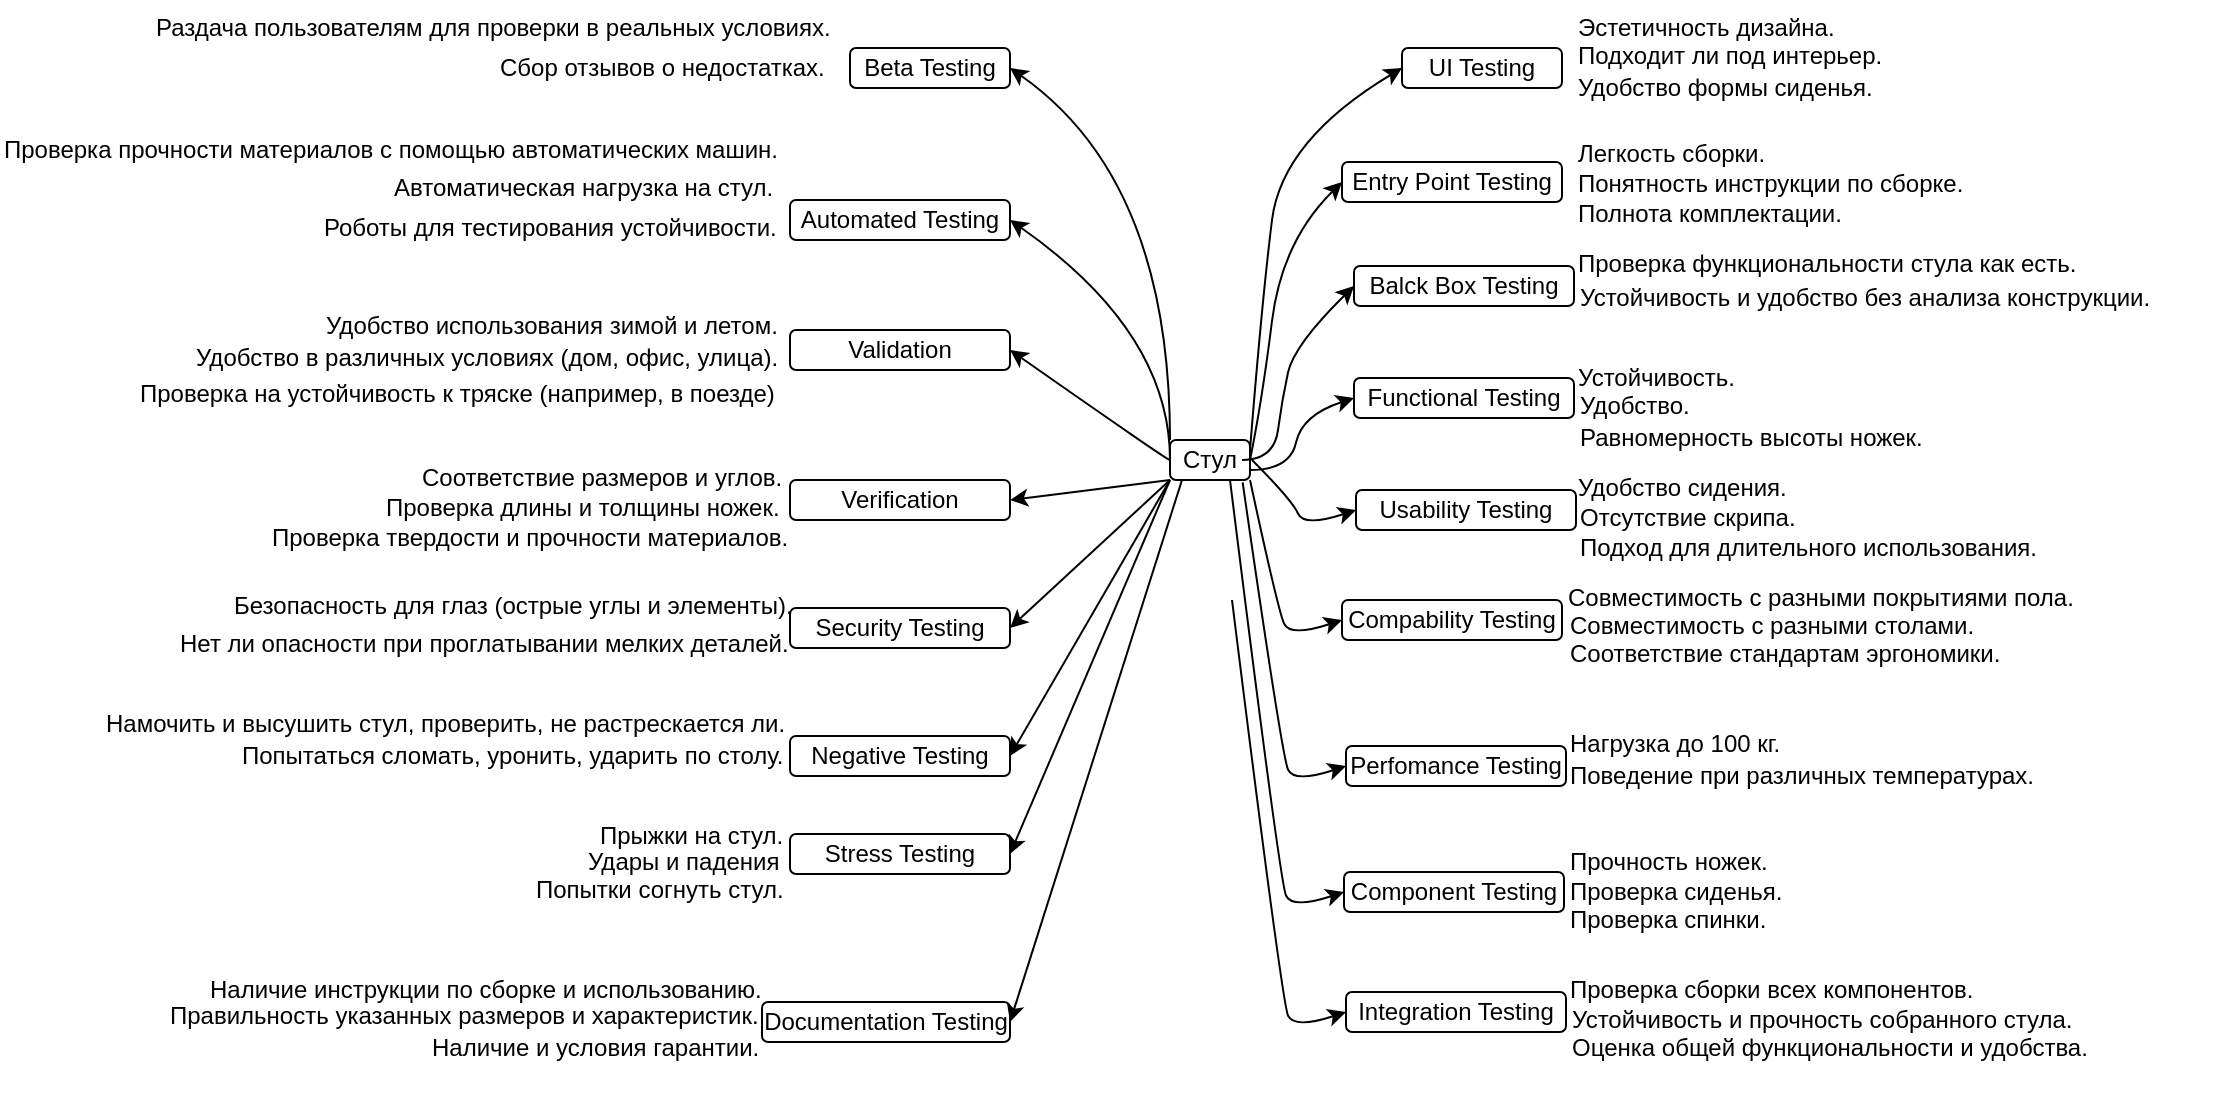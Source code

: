 <mxfile version="24.2.3" type="device">
  <diagram name="Page-1" id="zLmyoIpmJVHUcAZrCPEF">
    <mxGraphModel dx="2577" dy="942" grid="1" gridSize="10" guides="1" tooltips="1" connect="1" arrows="1" fold="1" page="1" pageScale="1" pageWidth="827" pageHeight="1169" math="0" shadow="0">
      <root>
        <mxCell id="0" />
        <mxCell id="1" parent="0" />
        <mxCell id="ayt-NKKJ8DqNS6aPPXxj-2" value="Стул" style="rounded=1;whiteSpace=wrap;html=1;" vertex="1" parent="1">
          <mxGeometry x="-46" y="560" width="40" height="20" as="geometry" />
        </mxCell>
        <mxCell id="ayt-NKKJ8DqNS6aPPXxj-3" value="Beta Testing" style="rounded=1;whiteSpace=wrap;html=1;" vertex="1" parent="1">
          <mxGeometry x="-206" y="364" width="80" height="20" as="geometry" />
        </mxCell>
        <mxCell id="ayt-NKKJ8DqNS6aPPXxj-4" value="" style="curved=1;endArrow=classic;html=1;rounded=0;exitX=0;exitY=0;exitDx=0;exitDy=0;entryX=1;entryY=0.5;entryDx=0;entryDy=0;" edge="1" parent="1" source="ayt-NKKJ8DqNS6aPPXxj-2" target="ayt-NKKJ8DqNS6aPPXxj-3">
          <mxGeometry width="50" height="50" relative="1" as="geometry">
            <mxPoint x="-146" y="540" as="sourcePoint" />
            <mxPoint x="-96" y="490" as="targetPoint" />
            <Array as="points">
              <mxPoint x="-46" y="430" />
            </Array>
          </mxGeometry>
        </mxCell>
        <mxCell id="ayt-NKKJ8DqNS6aPPXxj-5" value="Раздача пользователям для проверки в реальных условиях." style="text;whiteSpace=wrap;html=1;" vertex="1" parent="1">
          <mxGeometry x="-555" y="340" width="349" height="50" as="geometry" />
        </mxCell>
        <mxCell id="ayt-NKKJ8DqNS6aPPXxj-6" value="Сбор отзывов о недостатках." style="text;whiteSpace=wrap;" vertex="1" parent="1">
          <mxGeometry x="-383" y="360" width="200" height="40" as="geometry" />
        </mxCell>
        <mxCell id="ayt-NKKJ8DqNS6aPPXxj-8" value="Automated Testing" style="rounded=1;whiteSpace=wrap;html=1;" vertex="1" parent="1">
          <mxGeometry x="-236" y="440" width="110" height="20" as="geometry" />
        </mxCell>
        <mxCell id="ayt-NKKJ8DqNS6aPPXxj-9" value="" style="curved=1;endArrow=classic;html=1;rounded=0;exitX=0;exitY=0.5;exitDx=0;exitDy=0;entryX=1;entryY=0.5;entryDx=0;entryDy=0;" edge="1" parent="1" target="ayt-NKKJ8DqNS6aPPXxj-8" source="ayt-NKKJ8DqNS6aPPXxj-2">
          <mxGeometry width="50" height="50" relative="1" as="geometry">
            <mxPoint x="-46" y="636" as="sourcePoint" />
            <mxPoint x="-96" y="566" as="targetPoint" />
            <Array as="points">
              <mxPoint x="-46" y="506" />
            </Array>
          </mxGeometry>
        </mxCell>
        <mxCell id="ayt-NKKJ8DqNS6aPPXxj-10" value="Автоматическая нагрузка на стул." style="text;whiteSpace=wrap;" vertex="1" parent="1">
          <mxGeometry x="-436" y="420" width="220" height="40" as="geometry" />
        </mxCell>
        <mxCell id="ayt-NKKJ8DqNS6aPPXxj-12" value="Роботы для тестирования устойчивости." style="text;whiteSpace=wrap;" vertex="1" parent="1">
          <mxGeometry x="-471" y="440" width="260" height="40" as="geometry" />
        </mxCell>
        <mxCell id="ayt-NKKJ8DqNS6aPPXxj-13" value="Проверка прочности материалов с помощью автоматических машин." style="text;whiteSpace=wrap;" vertex="1" parent="1">
          <mxGeometry x="-631" y="401" width="420" height="40" as="geometry" />
        </mxCell>
        <mxCell id="ayt-NKKJ8DqNS6aPPXxj-14" value="Validation" style="rounded=1;whiteSpace=wrap;html=1;" vertex="1" parent="1">
          <mxGeometry x="-236" y="505" width="110" height="20" as="geometry" />
        </mxCell>
        <mxCell id="ayt-NKKJ8DqNS6aPPXxj-15" value="" style="curved=1;endArrow=classic;html=1;rounded=0;exitX=0;exitY=0.5;exitDx=0;exitDy=0;entryX=1;entryY=0.5;entryDx=0;entryDy=0;" edge="1" parent="1" target="ayt-NKKJ8DqNS6aPPXxj-14" source="ayt-NKKJ8DqNS6aPPXxj-2">
          <mxGeometry width="50" height="50" relative="1" as="geometry">
            <mxPoint x="-46" y="635" as="sourcePoint" />
            <mxPoint x="-96" y="631" as="targetPoint" />
            <Array as="points">
              <mxPoint x="-46" y="571" />
            </Array>
          </mxGeometry>
        </mxCell>
        <mxCell id="ayt-NKKJ8DqNS6aPPXxj-16" value="Удобство использования зимой и летом." style="text;whiteSpace=wrap;" vertex="1" parent="1">
          <mxGeometry x="-470" y="489" width="260" height="40" as="geometry" />
        </mxCell>
        <mxCell id="ayt-NKKJ8DqNS6aPPXxj-17" value="Удобство в различных условиях (дом, офис, улица)." style="text;whiteSpace=wrap;" vertex="1" parent="1">
          <mxGeometry x="-535" y="505" width="320" height="40" as="geometry" />
        </mxCell>
        <mxCell id="ayt-NKKJ8DqNS6aPPXxj-18" value="Проверка на устойчивость к тряске (например, в поезде)" style="text;whiteSpace=wrap;" vertex="1" parent="1">
          <mxGeometry x="-563" y="523" width="350" height="40" as="geometry" />
        </mxCell>
        <mxCell id="ayt-NKKJ8DqNS6aPPXxj-19" value="Verification" style="rounded=1;whiteSpace=wrap;html=1;" vertex="1" parent="1">
          <mxGeometry x="-236" y="580" width="110" height="20" as="geometry" />
        </mxCell>
        <mxCell id="ayt-NKKJ8DqNS6aPPXxj-20" value="" style="curved=1;endArrow=classic;html=1;rounded=0;entryX=1;entryY=0.5;entryDx=0;entryDy=0;" edge="1" parent="1" target="ayt-NKKJ8DqNS6aPPXxj-19">
          <mxGeometry width="50" height="50" relative="1" as="geometry">
            <mxPoint x="-46" y="580" as="sourcePoint" />
            <mxPoint x="-96" y="706" as="targetPoint" />
            <Array as="points">
              <mxPoint x="-46" y="580" />
            </Array>
          </mxGeometry>
        </mxCell>
        <mxCell id="ayt-NKKJ8DqNS6aPPXxj-21" value="Соответствие размеров и углов." style="text;whiteSpace=wrap;" vertex="1" parent="1">
          <mxGeometry x="-422" y="565" width="210" height="40" as="geometry" />
        </mxCell>
        <mxCell id="ayt-NKKJ8DqNS6aPPXxj-22" value="Проверка длины и толщины ножек." style="text;whiteSpace=wrap;" vertex="1" parent="1">
          <mxGeometry x="-440" y="580" width="230" height="40" as="geometry" />
        </mxCell>
        <mxCell id="ayt-NKKJ8DqNS6aPPXxj-23" value="Проверка твердости и прочности материалов." style="text;whiteSpace=wrap;" vertex="1" parent="1">
          <mxGeometry x="-497" y="595" width="290" height="40" as="geometry" />
        </mxCell>
        <mxCell id="ayt-NKKJ8DqNS6aPPXxj-24" value="Security Testing" style="rounded=1;whiteSpace=wrap;html=1;" vertex="1" parent="1">
          <mxGeometry x="-236" y="644" width="110" height="20" as="geometry" />
        </mxCell>
        <mxCell id="ayt-NKKJ8DqNS6aPPXxj-25" value="" style="curved=1;endArrow=classic;html=1;rounded=0;entryX=1;entryY=0.5;entryDx=0;entryDy=0;" edge="1" parent="1" target="ayt-NKKJ8DqNS6aPPXxj-24">
          <mxGeometry width="50" height="50" relative="1" as="geometry">
            <mxPoint x="-46" y="580" as="sourcePoint" />
            <mxPoint x="-96" y="766" as="targetPoint" />
            <Array as="points">
              <mxPoint x="-46" y="580" />
            </Array>
          </mxGeometry>
        </mxCell>
        <mxCell id="ayt-NKKJ8DqNS6aPPXxj-27" value="Безопасность для глаз (острые углы и элементы)." style="text;whiteSpace=wrap;" vertex="1" parent="1">
          <mxGeometry x="-516" y="629" width="310" height="40" as="geometry" />
        </mxCell>
        <mxCell id="ayt-NKKJ8DqNS6aPPXxj-28" value="Нет ли опасности при проглатывании мелких деталей." style="text;whiteSpace=wrap;" vertex="1" parent="1">
          <mxGeometry x="-543" y="648" width="340" height="40" as="geometry" />
        </mxCell>
        <mxCell id="ayt-NKKJ8DqNS6aPPXxj-29" value="Negative&lt;span style=&quot;background-color: initial;&quot;&gt;&amp;nbsp;Testing&lt;/span&gt;" style="rounded=1;whiteSpace=wrap;html=1;" vertex="1" parent="1">
          <mxGeometry x="-236" y="708" width="110" height="20" as="geometry" />
        </mxCell>
        <mxCell id="ayt-NKKJ8DqNS6aPPXxj-30" value="" style="curved=1;endArrow=classic;html=1;rounded=0;entryX=1;entryY=0.5;entryDx=0;entryDy=0;" edge="1" parent="1" target="ayt-NKKJ8DqNS6aPPXxj-29">
          <mxGeometry width="50" height="50" relative="1" as="geometry">
            <mxPoint x="-46" y="580" as="sourcePoint" />
            <mxPoint x="-96" y="830" as="targetPoint" />
            <Array as="points">
              <mxPoint x="-46" y="580" />
            </Array>
          </mxGeometry>
        </mxCell>
        <mxCell id="ayt-NKKJ8DqNS6aPPXxj-31" value="Намочить и высушить стул, проверить, не растрескается ли." style="text;whiteSpace=wrap;" vertex="1" parent="1">
          <mxGeometry x="-580" y="688" width="370" height="40" as="geometry" />
        </mxCell>
        <mxCell id="ayt-NKKJ8DqNS6aPPXxj-32" value="Попытаться сломать, уронить, ударить по столу." style="text;whiteSpace=wrap;" vertex="1" parent="1">
          <mxGeometry x="-512" y="704" width="300" height="40" as="geometry" />
        </mxCell>
        <mxCell id="ayt-NKKJ8DqNS6aPPXxj-33" value="&lt;span style=&quot;background-color: initial;&quot;&gt;Stress Testing&lt;/span&gt;" style="rounded=1;whiteSpace=wrap;html=1;" vertex="1" parent="1">
          <mxGeometry x="-236" y="757" width="110" height="20" as="geometry" />
        </mxCell>
        <mxCell id="ayt-NKKJ8DqNS6aPPXxj-34" value="" style="curved=1;endArrow=classic;html=1;rounded=0;entryX=1;entryY=0.5;entryDx=0;entryDy=0;exitX=0;exitY=1;exitDx=0;exitDy=0;" edge="1" parent="1" target="ayt-NKKJ8DqNS6aPPXxj-33" source="ayt-NKKJ8DqNS6aPPXxj-2">
          <mxGeometry width="50" height="50" relative="1" as="geometry">
            <mxPoint x="-46" y="629" as="sourcePoint" />
            <mxPoint x="-96" y="879" as="targetPoint" />
            <Array as="points">
              <mxPoint x="-46" y="580" />
            </Array>
          </mxGeometry>
        </mxCell>
        <mxCell id="ayt-NKKJ8DqNS6aPPXxj-35" value="Прыжки на стул." style="text;whiteSpace=wrap;" vertex="1" parent="1">
          <mxGeometry x="-333" y="744" width="130" height="40" as="geometry" />
        </mxCell>
        <mxCell id="ayt-NKKJ8DqNS6aPPXxj-37" value="Удары и падения" style="text;whiteSpace=wrap;" vertex="1" parent="1">
          <mxGeometry x="-339" y="757" width="130" height="40" as="geometry" />
        </mxCell>
        <mxCell id="ayt-NKKJ8DqNS6aPPXxj-38" value="Попытки согнуть стул." style="text;whiteSpace=wrap;" vertex="1" parent="1">
          <mxGeometry x="-365" y="771" width="160" height="40" as="geometry" />
        </mxCell>
        <mxCell id="ayt-NKKJ8DqNS6aPPXxj-39" value="UI Testing" style="rounded=1;whiteSpace=wrap;html=1;" vertex="1" parent="1">
          <mxGeometry x="70" y="364" width="80" height="20" as="geometry" />
        </mxCell>
        <mxCell id="ayt-NKKJ8DqNS6aPPXxj-40" value="" style="curved=1;endArrow=classic;html=1;rounded=0;exitX=1;exitY=0.25;exitDx=0;exitDy=0;entryX=0;entryY=0.5;entryDx=0;entryDy=0;" edge="1" parent="1" target="ayt-NKKJ8DqNS6aPPXxj-39" source="ayt-NKKJ8DqNS6aPPXxj-2">
          <mxGeometry width="50" height="50" relative="1" as="geometry">
            <mxPoint x="-32" y="600" as="sourcePoint" />
            <mxPoint x="74" y="410" as="targetPoint" />
            <Array as="points">
              <mxPoint y="490" />
              <mxPoint x="10" y="410" />
            </Array>
          </mxGeometry>
        </mxCell>
        <mxCell id="ayt-NKKJ8DqNS6aPPXxj-41" value="Эстетичность дизайна." style="text;whiteSpace=wrap;" vertex="1" parent="1">
          <mxGeometry x="156" y="340" width="160" height="40" as="geometry" />
        </mxCell>
        <mxCell id="ayt-NKKJ8DqNS6aPPXxj-43" value="Подходит ли под интерьер." style="text;whiteSpace=wrap;" vertex="1" parent="1">
          <mxGeometry x="156" y="354" width="190" height="40" as="geometry" />
        </mxCell>
        <mxCell id="ayt-NKKJ8DqNS6aPPXxj-44" value="Удобство формы сиденья." style="text;whiteSpace=wrap;" vertex="1" parent="1">
          <mxGeometry x="156" y="370" width="180" height="40" as="geometry" />
        </mxCell>
        <mxCell id="ayt-NKKJ8DqNS6aPPXxj-45" value="Entry Point Testing" style="rounded=1;whiteSpace=wrap;html=1;" vertex="1" parent="1">
          <mxGeometry x="40" y="421" width="110" height="20" as="geometry" />
        </mxCell>
        <mxCell id="ayt-NKKJ8DqNS6aPPXxj-46" value="" style="curved=1;endArrow=classic;html=1;rounded=0;exitX=1;exitY=0.5;exitDx=0;exitDy=0;entryX=0;entryY=0.5;entryDx=0;entryDy=0;" edge="1" parent="1" target="ayt-NKKJ8DqNS6aPPXxj-45" source="ayt-NKKJ8DqNS6aPPXxj-2">
          <mxGeometry width="50" height="50" relative="1" as="geometry">
            <mxPoint x="-6" y="615.5" as="sourcePoint" />
            <mxPoint x="74" y="460.5" as="targetPoint" />
            <Array as="points">
              <mxPoint y="540.5" />
              <mxPoint x="10" y="460.5" />
            </Array>
          </mxGeometry>
        </mxCell>
        <mxCell id="ayt-NKKJ8DqNS6aPPXxj-47" value="Легкость сборки." style="text;whiteSpace=wrap;" vertex="1" parent="1">
          <mxGeometry x="156" y="403" width="130" height="40" as="geometry" />
        </mxCell>
        <mxCell id="ayt-NKKJ8DqNS6aPPXxj-48" value="Понятность инструкции по сборке." style="text;whiteSpace=wrap;" vertex="1" parent="1">
          <mxGeometry x="156" y="418" width="230" height="40" as="geometry" />
        </mxCell>
        <mxCell id="ayt-NKKJ8DqNS6aPPXxj-50" value="Полнота комплектации." style="text;whiteSpace=wrap;" vertex="1" parent="1">
          <mxGeometry x="156" y="433" width="170" height="40" as="geometry" />
        </mxCell>
        <mxCell id="ayt-NKKJ8DqNS6aPPXxj-51" value="&lt;span style=&quot;background-color: initial;&quot;&gt;Documentation Testing&lt;/span&gt;" style="rounded=1;whiteSpace=wrap;html=1;" vertex="1" parent="1">
          <mxGeometry x="-250" y="841" width="124" height="20" as="geometry" />
        </mxCell>
        <mxCell id="ayt-NKKJ8DqNS6aPPXxj-52" value="" style="curved=1;endArrow=classic;html=1;rounded=0;entryX=1;entryY=0.5;entryDx=0;entryDy=0;" edge="1" parent="1" target="ayt-NKKJ8DqNS6aPPXxj-51">
          <mxGeometry width="50" height="50" relative="1" as="geometry">
            <mxPoint x="-40" y="580" as="sourcePoint" />
            <mxPoint x="-96" y="963" as="targetPoint" />
            <Array as="points">
              <mxPoint x="-40" y="580" />
            </Array>
          </mxGeometry>
        </mxCell>
        <mxCell id="ayt-NKKJ8DqNS6aPPXxj-53" value="Наличие инструкции по сборке и использованию." style="text;whiteSpace=wrap;" vertex="1" parent="1">
          <mxGeometry x="-528" y="821" width="310" height="40" as="geometry" />
        </mxCell>
        <mxCell id="ayt-NKKJ8DqNS6aPPXxj-54" value="Правильность указанных размеров и характеристик." style="text;whiteSpace=wrap;" vertex="1" parent="1">
          <mxGeometry x="-548" y="834" width="330" height="40" as="geometry" />
        </mxCell>
        <mxCell id="ayt-NKKJ8DqNS6aPPXxj-55" value="Наличие и условия гарантии." style="text;whiteSpace=wrap;" vertex="1" parent="1">
          <mxGeometry x="-417" y="850" width="200" height="40" as="geometry" />
        </mxCell>
        <mxCell id="ayt-NKKJ8DqNS6aPPXxj-56" value="Balck Box Testing" style="rounded=1;whiteSpace=wrap;html=1;" vertex="1" parent="1">
          <mxGeometry x="46" y="473" width="110" height="20" as="geometry" />
        </mxCell>
        <mxCell id="ayt-NKKJ8DqNS6aPPXxj-57" value="" style="curved=1;endArrow=classic;html=1;rounded=0;entryX=0;entryY=0.5;entryDx=0;entryDy=0;" edge="1" parent="1" target="ayt-NKKJ8DqNS6aPPXxj-56">
          <mxGeometry width="50" height="50" relative="1" as="geometry">
            <mxPoint x="-10" y="570" as="sourcePoint" />
            <mxPoint x="80" y="512.5" as="targetPoint" />
            <Array as="points">
              <mxPoint x="6" y="570" />
              <mxPoint x="10" y="540" />
              <mxPoint x="16" y="512.5" />
            </Array>
          </mxGeometry>
        </mxCell>
        <mxCell id="ayt-NKKJ8DqNS6aPPXxj-59" value="Проверка функциональности стула как есть." style="text;whiteSpace=wrap;" vertex="1" parent="1">
          <mxGeometry x="156" y="458" width="280" height="40" as="geometry" />
        </mxCell>
        <mxCell id="ayt-NKKJ8DqNS6aPPXxj-61" value="Устойчивость и удобство без анализа конструкции." style="text;whiteSpace=wrap;" vertex="1" parent="1">
          <mxGeometry x="157" y="475" width="320" height="40" as="geometry" />
        </mxCell>
        <mxCell id="ayt-NKKJ8DqNS6aPPXxj-62" value="Functional Testing" style="rounded=1;whiteSpace=wrap;html=1;" vertex="1" parent="1">
          <mxGeometry x="46" y="529" width="110" height="20" as="geometry" />
        </mxCell>
        <mxCell id="ayt-NKKJ8DqNS6aPPXxj-63" value="" style="curved=1;endArrow=classic;html=1;rounded=0;entryX=0;entryY=0.5;entryDx=0;entryDy=0;exitX=1;exitY=0.75;exitDx=0;exitDy=0;" edge="1" parent="1" target="ayt-NKKJ8DqNS6aPPXxj-62" source="ayt-NKKJ8DqNS6aPPXxj-2">
          <mxGeometry width="50" height="50" relative="1" as="geometry">
            <mxPoint x="-6" y="605" as="sourcePoint" />
            <mxPoint x="84" y="547.5" as="targetPoint" />
            <Array as="points">
              <mxPoint x="14" y="575" />
              <mxPoint x="20" y="547.5" />
            </Array>
          </mxGeometry>
        </mxCell>
        <mxCell id="ayt-NKKJ8DqNS6aPPXxj-64" value="Устойчивость." style="text;whiteSpace=wrap;" vertex="1" parent="1">
          <mxGeometry x="156" y="515" width="110" height="40" as="geometry" />
        </mxCell>
        <mxCell id="ayt-NKKJ8DqNS6aPPXxj-65" value="Удобство." style="text;whiteSpace=wrap;" vertex="1" parent="1">
          <mxGeometry x="157" y="529" width="90" height="40" as="geometry" />
        </mxCell>
        <mxCell id="ayt-NKKJ8DqNS6aPPXxj-67" value="Равномерность высоты ножек." style="text;whiteSpace=wrap;" vertex="1" parent="1">
          <mxGeometry x="157" y="545" width="200" height="40" as="geometry" />
        </mxCell>
        <mxCell id="ayt-NKKJ8DqNS6aPPXxj-68" value="Usability Testing" style="rounded=1;whiteSpace=wrap;html=1;" vertex="1" parent="1">
          <mxGeometry x="47" y="585" width="110" height="20" as="geometry" />
        </mxCell>
        <mxCell id="ayt-NKKJ8DqNS6aPPXxj-69" value="" style="curved=1;endArrow=classic;html=1;rounded=0;entryX=0;entryY=0.5;entryDx=0;entryDy=0;" edge="1" parent="1" target="ayt-NKKJ8DqNS6aPPXxj-68">
          <mxGeometry width="50" height="50" relative="1" as="geometry">
            <mxPoint x="-5" y="570" as="sourcePoint" />
            <mxPoint x="85" y="603.5" as="targetPoint" />
            <Array as="points">
              <mxPoint x="15" y="590" />
              <mxPoint x="21" y="603.5" />
            </Array>
          </mxGeometry>
        </mxCell>
        <mxCell id="ayt-NKKJ8DqNS6aPPXxj-70" value="Удобство сидения." style="text;whiteSpace=wrap;" vertex="1" parent="1">
          <mxGeometry x="156" y="570" width="140" height="40" as="geometry" />
        </mxCell>
        <mxCell id="ayt-NKKJ8DqNS6aPPXxj-72" value="Отсутствие скрипа." style="text;whiteSpace=wrap;" vertex="1" parent="1">
          <mxGeometry x="157" y="585" width="140" height="40" as="geometry" />
        </mxCell>
        <mxCell id="ayt-NKKJ8DqNS6aPPXxj-73" value="Подход для длительного использования." style="text;whiteSpace=wrap;" vertex="1" parent="1">
          <mxGeometry x="157" y="600" width="260" height="40" as="geometry" />
        </mxCell>
        <mxCell id="ayt-NKKJ8DqNS6aPPXxj-75" value="Compability Testing" style="rounded=1;whiteSpace=wrap;html=1;" vertex="1" parent="1">
          <mxGeometry x="40" y="640" width="110" height="20" as="geometry" />
        </mxCell>
        <mxCell id="ayt-NKKJ8DqNS6aPPXxj-76" value="" style="curved=1;endArrow=classic;html=1;rounded=0;entryX=0;entryY=0.5;entryDx=0;entryDy=0;exitX=1;exitY=1;exitDx=0;exitDy=0;" edge="1" parent="1" target="ayt-NKKJ8DqNS6aPPXxj-75" source="ayt-NKKJ8DqNS6aPPXxj-2">
          <mxGeometry width="50" height="50" relative="1" as="geometry">
            <mxPoint x="-12" y="625" as="sourcePoint" />
            <mxPoint x="78" y="658.5" as="targetPoint" />
            <Array as="points">
              <mxPoint x="8" y="645" />
              <mxPoint x="14" y="658.5" />
            </Array>
          </mxGeometry>
        </mxCell>
        <mxCell id="ayt-NKKJ8DqNS6aPPXxj-77" value="Совместимость с разными покрытиями пола." style="text;whiteSpace=wrap;" vertex="1" parent="1">
          <mxGeometry x="151" y="625" width="290" height="40" as="geometry" />
        </mxCell>
        <mxCell id="ayt-NKKJ8DqNS6aPPXxj-78" value="Совместимость с разными столами." style="text;whiteSpace=wrap;" vertex="1" parent="1">
          <mxGeometry x="152" y="639" width="240" height="40" as="geometry" />
        </mxCell>
        <mxCell id="ayt-NKKJ8DqNS6aPPXxj-80" value="Соответствие стандартам эргономики." style="text;whiteSpace=wrap;" vertex="1" parent="1">
          <mxGeometry x="152" y="653" width="250" height="40" as="geometry" />
        </mxCell>
        <mxCell id="ayt-NKKJ8DqNS6aPPXxj-81" value="Perfomance Testing" style="rounded=1;whiteSpace=wrap;html=1;" vertex="1" parent="1">
          <mxGeometry x="42" y="713" width="110" height="20" as="geometry" />
        </mxCell>
        <mxCell id="ayt-NKKJ8DqNS6aPPXxj-82" value="" style="curved=1;endArrow=classic;html=1;rounded=0;entryX=0;entryY=0.5;entryDx=0;entryDy=0;exitX=0.908;exitY=1.057;exitDx=0;exitDy=0;exitPerimeter=0;" edge="1" parent="1" target="ayt-NKKJ8DqNS6aPPXxj-81" source="ayt-NKKJ8DqNS6aPPXxj-2">
          <mxGeometry width="50" height="50" relative="1" as="geometry">
            <mxPoint x="-4" y="653" as="sourcePoint" />
            <mxPoint x="80" y="731.5" as="targetPoint" />
            <Array as="points">
              <mxPoint x="10" y="718" />
              <mxPoint x="16" y="731.5" />
            </Array>
          </mxGeometry>
        </mxCell>
        <mxCell id="ayt-NKKJ8DqNS6aPPXxj-83" value="Нагрузка до 100 кг." style="text;whiteSpace=wrap;" vertex="1" parent="1">
          <mxGeometry x="152" y="698" width="140" height="40" as="geometry" />
        </mxCell>
        <mxCell id="ayt-NKKJ8DqNS6aPPXxj-85" value="Поведение при различных температурах." style="text;whiteSpace=wrap;" vertex="1" parent="1">
          <mxGeometry x="152" y="714" width="270" height="40" as="geometry" />
        </mxCell>
        <mxCell id="ayt-NKKJ8DqNS6aPPXxj-86" value="Component Testing" style="rounded=1;whiteSpace=wrap;html=1;" vertex="1" parent="1">
          <mxGeometry x="41" y="776" width="110" height="20" as="geometry" />
        </mxCell>
        <mxCell id="ayt-NKKJ8DqNS6aPPXxj-87" value="" style="curved=1;endArrow=classic;html=1;rounded=0;entryX=0;entryY=0.5;entryDx=0;entryDy=0;exitX=0.75;exitY=1;exitDx=0;exitDy=0;" edge="1" parent="1" target="ayt-NKKJ8DqNS6aPPXxj-86" source="ayt-NKKJ8DqNS6aPPXxj-2">
          <mxGeometry width="50" height="50" relative="1" as="geometry">
            <mxPoint x="-11" y="644" as="sourcePoint" />
            <mxPoint x="79" y="794.5" as="targetPoint" />
            <Array as="points">
              <mxPoint x="9" y="781" />
              <mxPoint x="15" y="794.5" />
            </Array>
          </mxGeometry>
        </mxCell>
        <mxCell id="ayt-NKKJ8DqNS6aPPXxj-88" value="Прочность ножек." style="text;whiteSpace=wrap;" vertex="1" parent="1">
          <mxGeometry x="152" y="757" width="130" height="40" as="geometry" />
        </mxCell>
        <mxCell id="ayt-NKKJ8DqNS6aPPXxj-89" value="Проверка сиденья." style="text;whiteSpace=wrap;" vertex="1" parent="1">
          <mxGeometry x="152" y="772" width="140" height="40" as="geometry" />
        </mxCell>
        <mxCell id="ayt-NKKJ8DqNS6aPPXxj-90" value="Проверка спинки." style="text;whiteSpace=wrap;" vertex="1" parent="1">
          <mxGeometry x="152" y="786" width="130" height="40" as="geometry" />
        </mxCell>
        <mxCell id="ayt-NKKJ8DqNS6aPPXxj-91" value="Integration Testing" style="rounded=1;whiteSpace=wrap;html=1;" vertex="1" parent="1">
          <mxGeometry x="42" y="836" width="110" height="20" as="geometry" />
        </mxCell>
        <mxCell id="ayt-NKKJ8DqNS6aPPXxj-92" value="" style="curved=1;endArrow=classic;html=1;rounded=0;entryX=0;entryY=0.5;entryDx=0;entryDy=0;exitX=0.75;exitY=1;exitDx=0;exitDy=0;" edge="1" parent="1" target="ayt-NKKJ8DqNS6aPPXxj-91">
          <mxGeometry width="50" height="50" relative="1" as="geometry">
            <mxPoint x="-15" y="640" as="sourcePoint" />
            <mxPoint x="80" y="854.5" as="targetPoint" />
            <Array as="points">
              <mxPoint x="10" y="841" />
              <mxPoint x="16" y="854.5" />
            </Array>
          </mxGeometry>
        </mxCell>
        <mxCell id="ayt-NKKJ8DqNS6aPPXxj-93" value="Проверка сборки всех компонентов." style="text;whiteSpace=wrap;" vertex="1" parent="1">
          <mxGeometry x="152" y="821" width="240" height="40" as="geometry" />
        </mxCell>
        <mxCell id="ayt-NKKJ8DqNS6aPPXxj-95" value="Устойчивость и прочность собранного стула." style="text;whiteSpace=wrap;" vertex="1" parent="1">
          <mxGeometry x="153" y="836" width="280" height="40" as="geometry" />
        </mxCell>
        <mxCell id="ayt-NKKJ8DqNS6aPPXxj-96" value="Оценка общей функциональности и удобства." style="text;whiteSpace=wrap;" vertex="1" parent="1">
          <mxGeometry x="153" y="850" width="290" height="40" as="geometry" />
        </mxCell>
      </root>
    </mxGraphModel>
  </diagram>
</mxfile>

